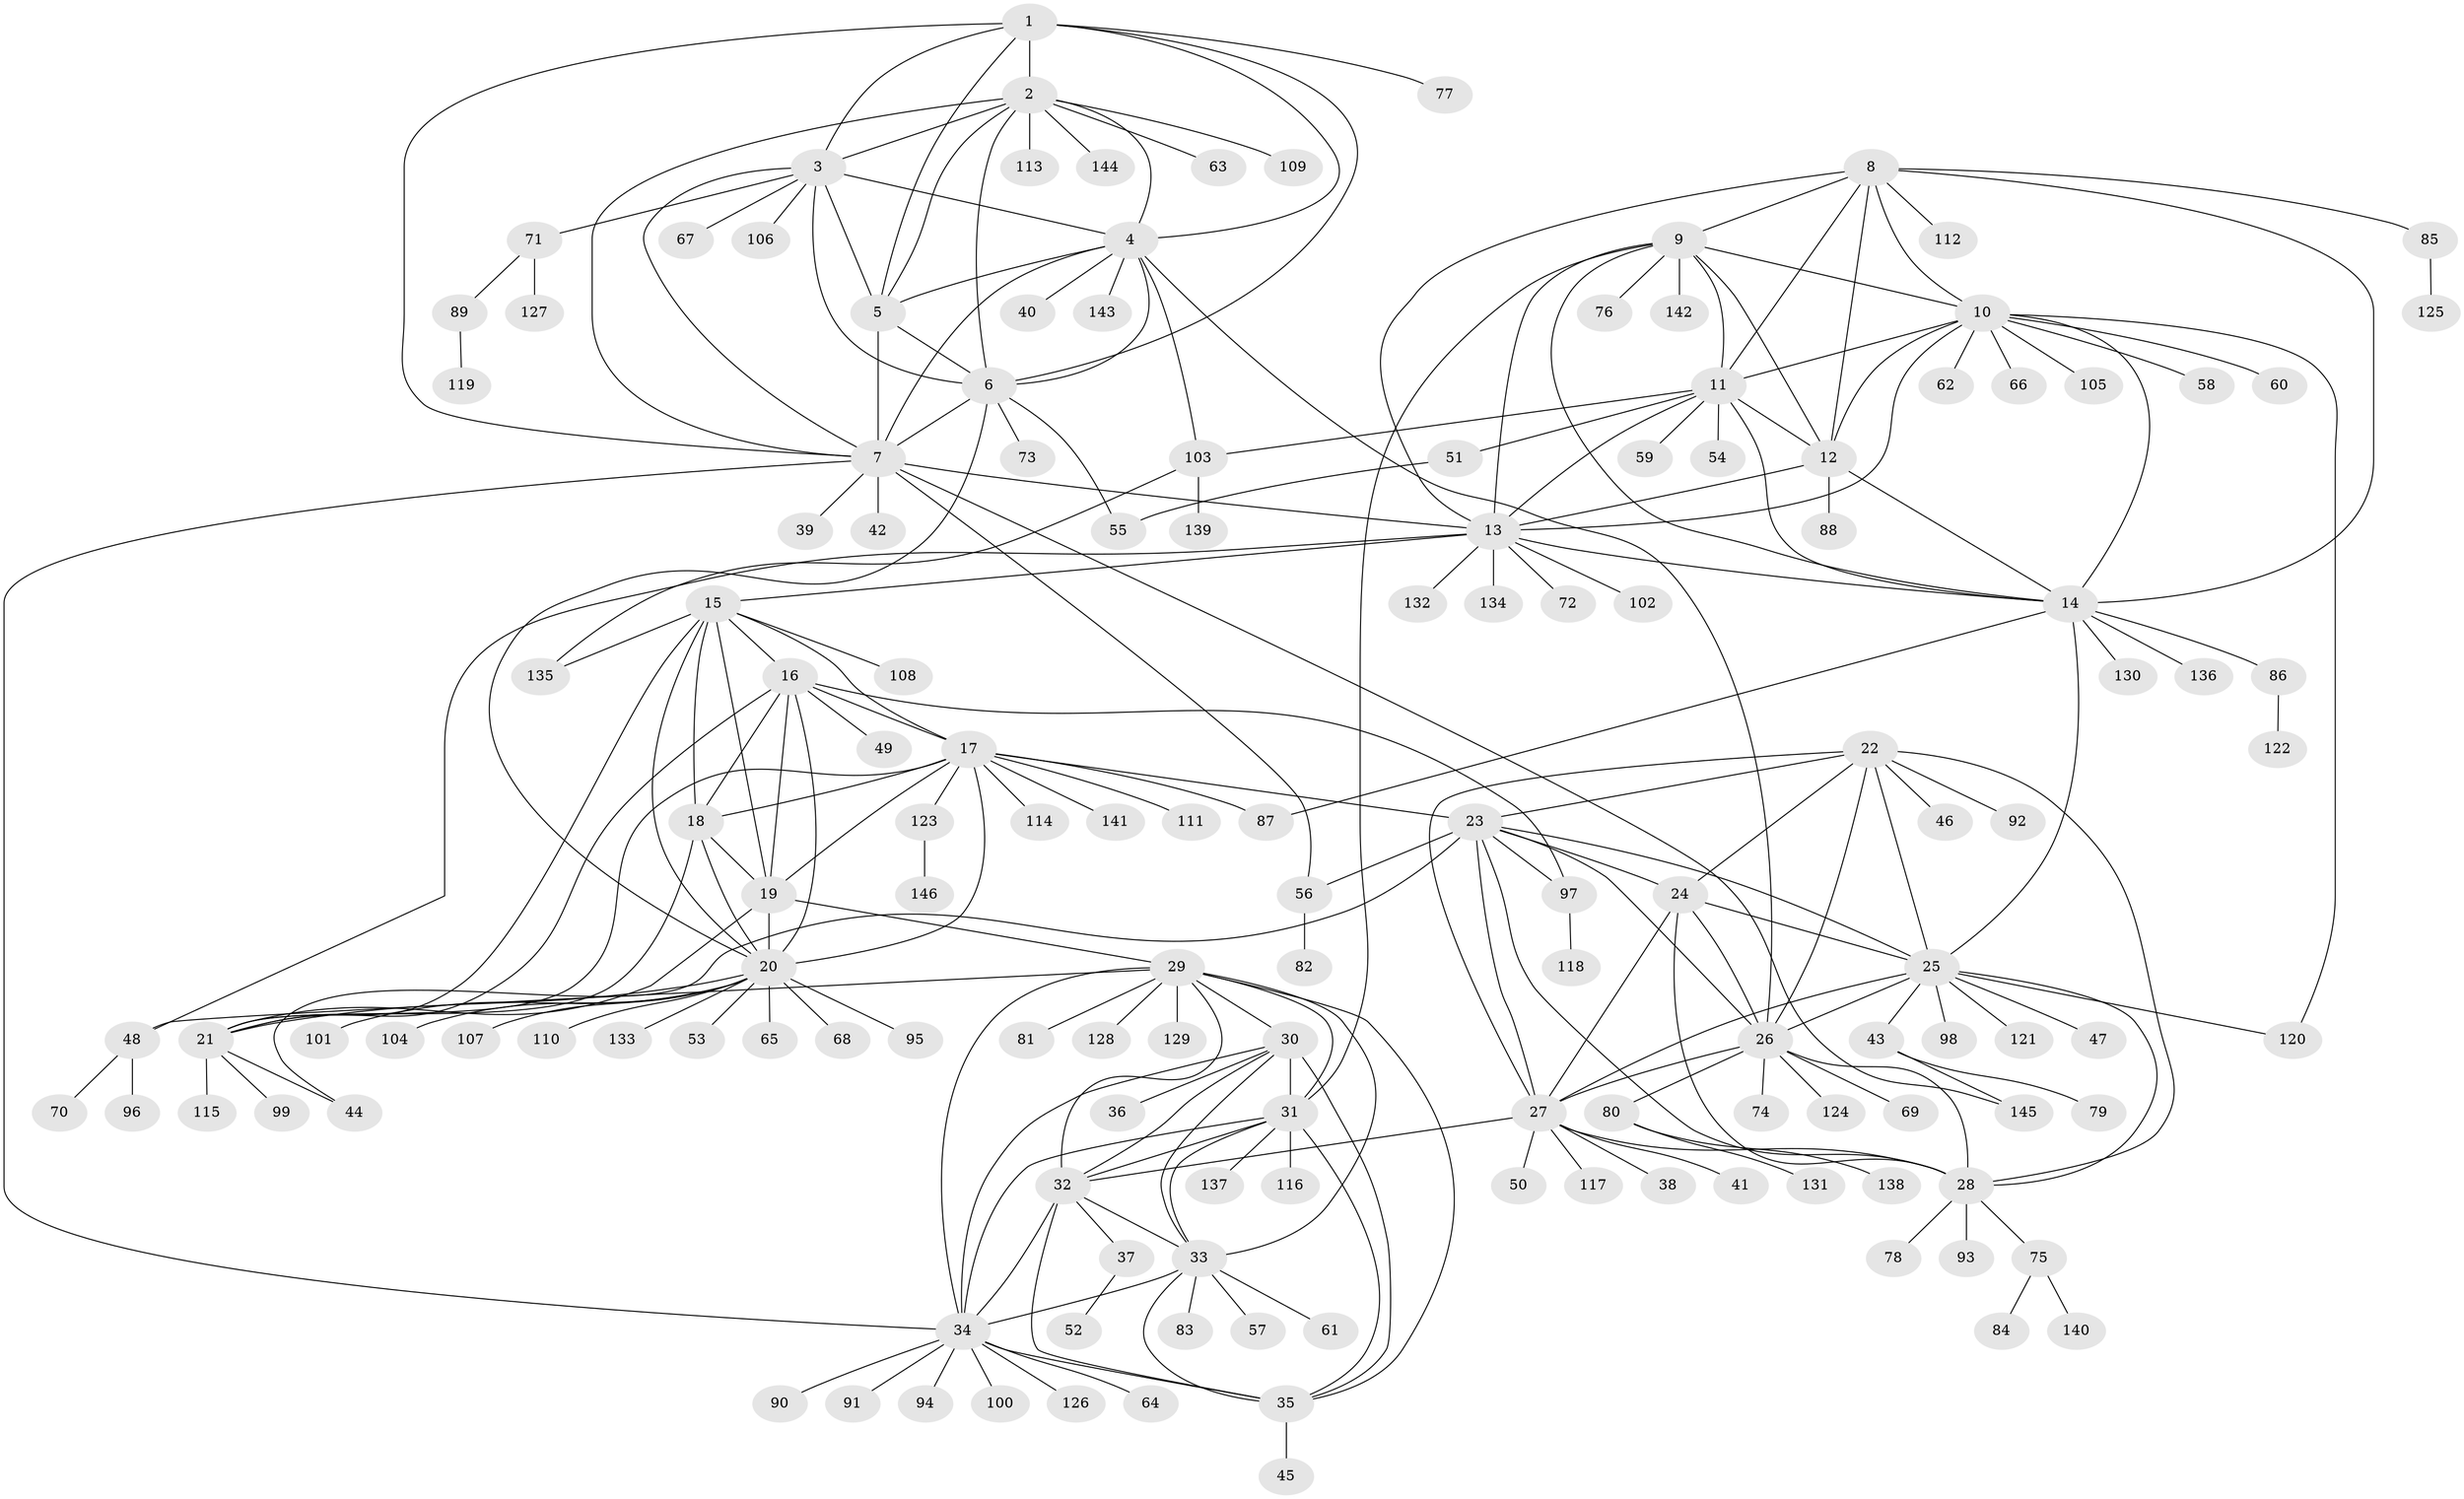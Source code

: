 // Generated by graph-tools (version 1.1) at 2025/37/03/09/25 02:37:44]
// undirected, 146 vertices, 236 edges
graph export_dot {
graph [start="1"]
  node [color=gray90,style=filled];
  1;
  2;
  3;
  4;
  5;
  6;
  7;
  8;
  9;
  10;
  11;
  12;
  13;
  14;
  15;
  16;
  17;
  18;
  19;
  20;
  21;
  22;
  23;
  24;
  25;
  26;
  27;
  28;
  29;
  30;
  31;
  32;
  33;
  34;
  35;
  36;
  37;
  38;
  39;
  40;
  41;
  42;
  43;
  44;
  45;
  46;
  47;
  48;
  49;
  50;
  51;
  52;
  53;
  54;
  55;
  56;
  57;
  58;
  59;
  60;
  61;
  62;
  63;
  64;
  65;
  66;
  67;
  68;
  69;
  70;
  71;
  72;
  73;
  74;
  75;
  76;
  77;
  78;
  79;
  80;
  81;
  82;
  83;
  84;
  85;
  86;
  87;
  88;
  89;
  90;
  91;
  92;
  93;
  94;
  95;
  96;
  97;
  98;
  99;
  100;
  101;
  102;
  103;
  104;
  105;
  106;
  107;
  108;
  109;
  110;
  111;
  112;
  113;
  114;
  115;
  116;
  117;
  118;
  119;
  120;
  121;
  122;
  123;
  124;
  125;
  126;
  127;
  128;
  129;
  130;
  131;
  132;
  133;
  134;
  135;
  136;
  137;
  138;
  139;
  140;
  141;
  142;
  143;
  144;
  145;
  146;
  1 -- 2;
  1 -- 3;
  1 -- 4;
  1 -- 5;
  1 -- 6;
  1 -- 7;
  1 -- 77;
  2 -- 3;
  2 -- 4;
  2 -- 5;
  2 -- 6;
  2 -- 7;
  2 -- 63;
  2 -- 109;
  2 -- 113;
  2 -- 144;
  3 -- 4;
  3 -- 5;
  3 -- 6;
  3 -- 7;
  3 -- 67;
  3 -- 71;
  3 -- 106;
  4 -- 5;
  4 -- 6;
  4 -- 7;
  4 -- 26;
  4 -- 40;
  4 -- 103;
  4 -- 143;
  5 -- 6;
  5 -- 7;
  6 -- 7;
  6 -- 20;
  6 -- 55;
  6 -- 73;
  7 -- 13;
  7 -- 34;
  7 -- 39;
  7 -- 42;
  7 -- 56;
  7 -- 145;
  8 -- 9;
  8 -- 10;
  8 -- 11;
  8 -- 12;
  8 -- 13;
  8 -- 14;
  8 -- 85;
  8 -- 112;
  9 -- 10;
  9 -- 11;
  9 -- 12;
  9 -- 13;
  9 -- 14;
  9 -- 31;
  9 -- 76;
  9 -- 142;
  10 -- 11;
  10 -- 12;
  10 -- 13;
  10 -- 14;
  10 -- 58;
  10 -- 60;
  10 -- 62;
  10 -- 66;
  10 -- 105;
  10 -- 120;
  11 -- 12;
  11 -- 13;
  11 -- 14;
  11 -- 51;
  11 -- 54;
  11 -- 59;
  11 -- 103;
  12 -- 13;
  12 -- 14;
  12 -- 88;
  13 -- 14;
  13 -- 15;
  13 -- 48;
  13 -- 72;
  13 -- 102;
  13 -- 132;
  13 -- 134;
  14 -- 25;
  14 -- 86;
  14 -- 87;
  14 -- 130;
  14 -- 136;
  15 -- 16;
  15 -- 17;
  15 -- 18;
  15 -- 19;
  15 -- 20;
  15 -- 21;
  15 -- 108;
  15 -- 135;
  16 -- 17;
  16 -- 18;
  16 -- 19;
  16 -- 20;
  16 -- 21;
  16 -- 49;
  16 -- 97;
  17 -- 18;
  17 -- 19;
  17 -- 20;
  17 -- 21;
  17 -- 23;
  17 -- 87;
  17 -- 111;
  17 -- 114;
  17 -- 123;
  17 -- 141;
  18 -- 19;
  18 -- 20;
  18 -- 21;
  19 -- 20;
  19 -- 21;
  19 -- 29;
  20 -- 21;
  20 -- 53;
  20 -- 65;
  20 -- 68;
  20 -- 95;
  20 -- 101;
  20 -- 104;
  20 -- 107;
  20 -- 110;
  20 -- 133;
  21 -- 44;
  21 -- 99;
  21 -- 115;
  22 -- 23;
  22 -- 24;
  22 -- 25;
  22 -- 26;
  22 -- 27;
  22 -- 28;
  22 -- 46;
  22 -- 92;
  23 -- 24;
  23 -- 25;
  23 -- 26;
  23 -- 27;
  23 -- 28;
  23 -- 44;
  23 -- 56;
  23 -- 97;
  24 -- 25;
  24 -- 26;
  24 -- 27;
  24 -- 28;
  25 -- 26;
  25 -- 27;
  25 -- 28;
  25 -- 43;
  25 -- 47;
  25 -- 98;
  25 -- 120;
  25 -- 121;
  26 -- 27;
  26 -- 28;
  26 -- 69;
  26 -- 74;
  26 -- 80;
  26 -- 124;
  27 -- 28;
  27 -- 32;
  27 -- 38;
  27 -- 41;
  27 -- 50;
  27 -- 117;
  28 -- 75;
  28 -- 78;
  28 -- 93;
  29 -- 30;
  29 -- 31;
  29 -- 32;
  29 -- 33;
  29 -- 34;
  29 -- 35;
  29 -- 48;
  29 -- 81;
  29 -- 128;
  29 -- 129;
  30 -- 31;
  30 -- 32;
  30 -- 33;
  30 -- 34;
  30 -- 35;
  30 -- 36;
  31 -- 32;
  31 -- 33;
  31 -- 34;
  31 -- 35;
  31 -- 116;
  31 -- 137;
  32 -- 33;
  32 -- 34;
  32 -- 35;
  32 -- 37;
  33 -- 34;
  33 -- 35;
  33 -- 57;
  33 -- 61;
  33 -- 83;
  34 -- 35;
  34 -- 64;
  34 -- 90;
  34 -- 91;
  34 -- 94;
  34 -- 100;
  34 -- 126;
  35 -- 45;
  37 -- 52;
  43 -- 79;
  43 -- 145;
  48 -- 70;
  48 -- 96;
  51 -- 55;
  56 -- 82;
  71 -- 89;
  71 -- 127;
  75 -- 84;
  75 -- 140;
  80 -- 131;
  80 -- 138;
  85 -- 125;
  86 -- 122;
  89 -- 119;
  97 -- 118;
  103 -- 135;
  103 -- 139;
  123 -- 146;
}
